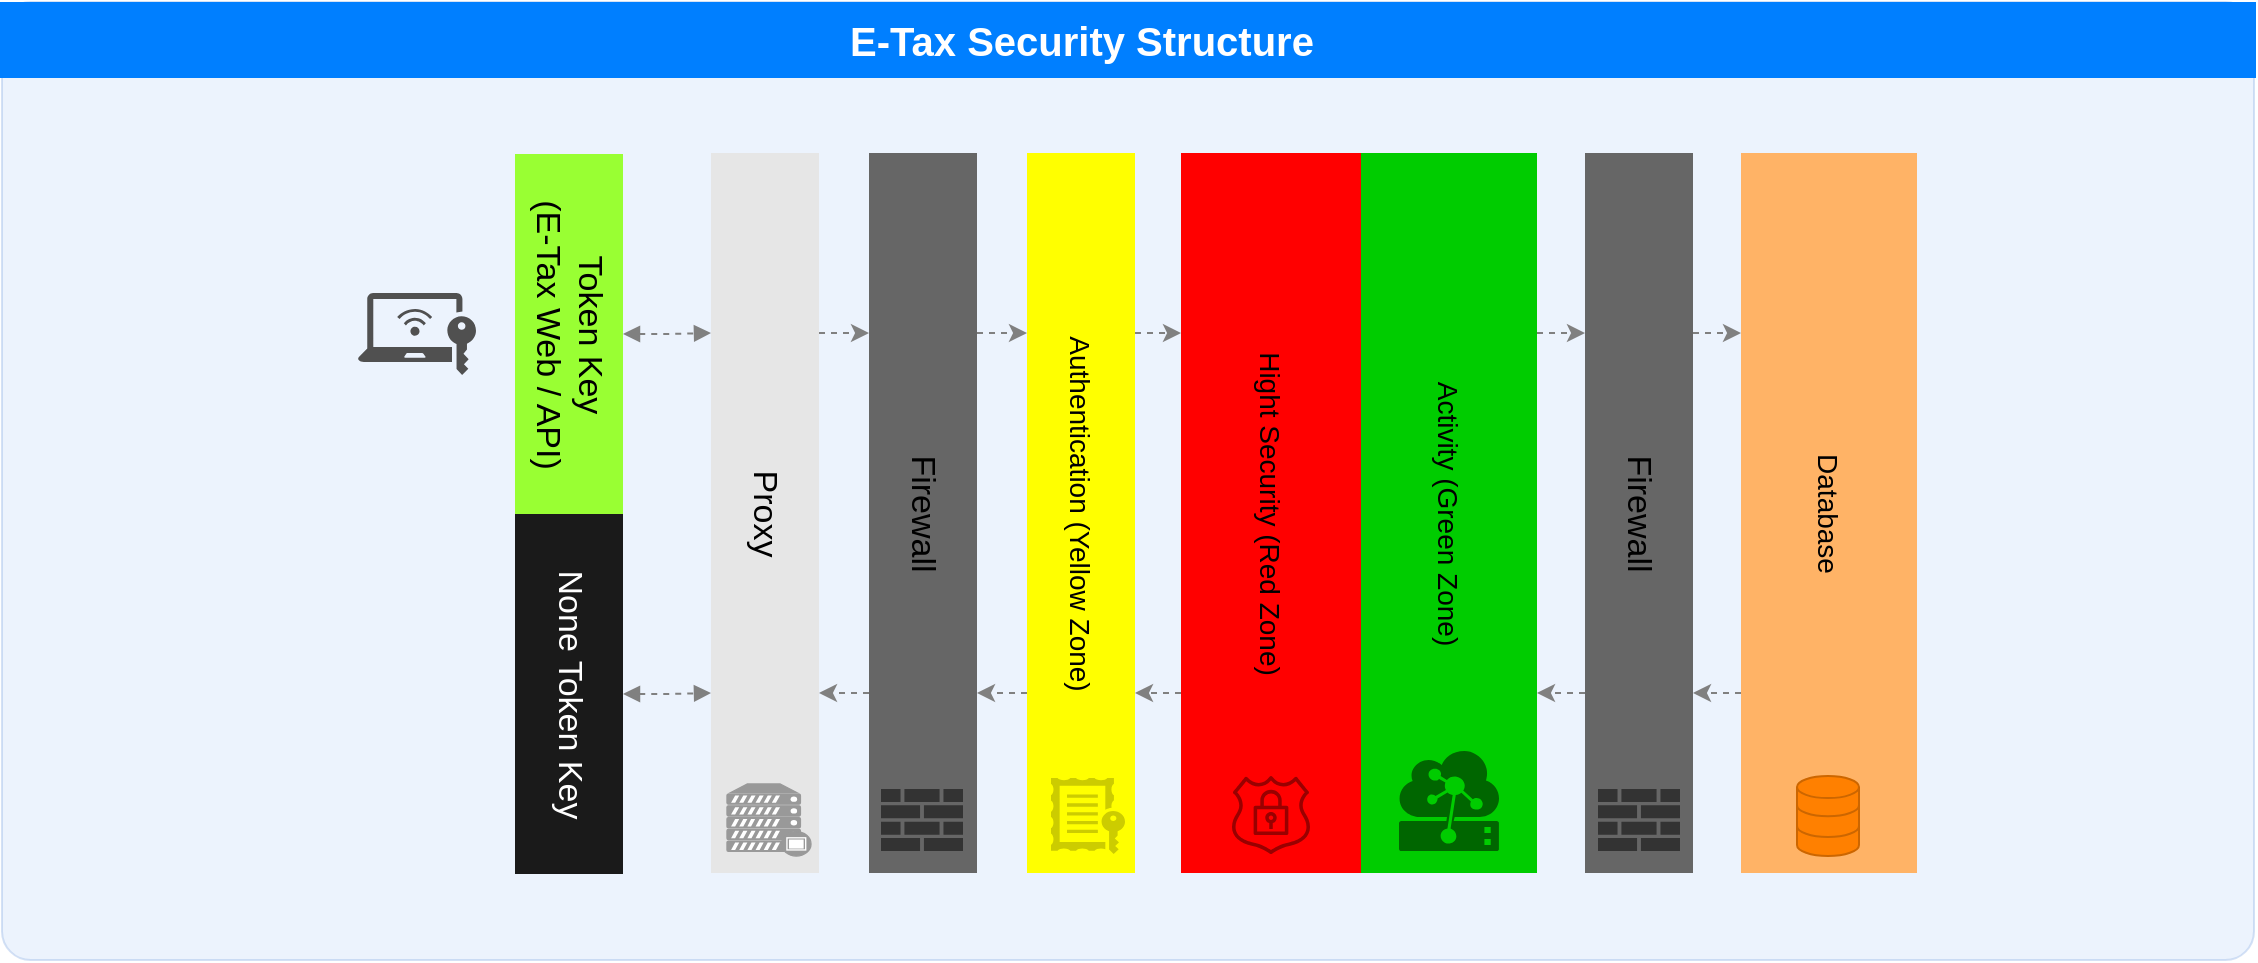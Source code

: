 <mxfile version="10.8.0" type="github"><diagram id="PLV-qCMO3cA54Ll05hI7" name="Page-1"><mxGraphModel dx="1220" dy="679" grid="0" gridSize="10" guides="1" tooltips="1" connect="1" arrows="1" fold="1" page="1" pageScale="1" pageWidth="1169" pageHeight="827" math="0" shadow="0"><root><mxCell id="0"/><mxCell id="1" parent="0"/><mxCell id="4-ckPs7uLOavXwWLIhGH-2" value="" style="rounded=1;whiteSpace=wrap;html=1;strokeColor=#A9C4EB;strokeWidth=1;fillColor=#dae8fc;fontSize=12;align=center;arcSize=3;opacity=50;" vertex="1" parent="1"><mxGeometry x="21" y="80" width="1126" height="479" as="geometry"/></mxCell><mxCell id="4-ckPs7uLOavXwWLIhGH-54" value="" style="rounded=0;whiteSpace=wrap;html=1;strokeColor=none;strokeWidth=1;fillColor=#007FFF;gradientColor=none;fontSize=17;fontColor=#FFFFFF;align=center;" vertex="1" parent="1"><mxGeometry x="20" y="80" width="1128" height="38" as="geometry"/></mxCell><mxCell id="4-ckPs7uLOavXwWLIhGH-1" value="E-Tax Security Structure" style="text;html=1;strokeColor=none;fillColor=none;align=center;verticalAlign=middle;whiteSpace=wrap;rounded=0;fontStyle=1;fontSize=20;fontColor=#FFFFFF;" vertex="1" parent="1"><mxGeometry x="431" y="80" width="260" height="38" as="geometry"/></mxCell><mxCell id="4-ckPs7uLOavXwWLIhGH-25" style="edgeStyle=orthogonalEdgeStyle;rounded=0;orthogonalLoop=1;jettySize=auto;html=1;exitX=0.75;exitY=1;exitDx=0;exitDy=0;entryX=0.75;entryY=0;entryDx=0;entryDy=0;dashed=1;strokeColor=#808080;fontSize=17;" edge="1" parent="1" source="4-ckPs7uLOavXwWLIhGH-3" target="4-ckPs7uLOavXwWLIhGH-6"><mxGeometry relative="1" as="geometry"/></mxCell><mxCell id="4-ckPs7uLOavXwWLIhGH-3" value="Hight Security (Red Zone)" style="whiteSpace=wrap;html=1;dashed=1;strokeColor=none;strokeWidth=2;fillColor=#FF0000;fontFamily=Helvetica;fontSize=14;fontColor=#000000;fontStyle=0;rotation=90;align=center;" vertex="1" parent="1"><mxGeometry x="475.5" y="290.5" width="360" height="90" as="geometry"/></mxCell><mxCell id="4-ckPs7uLOavXwWLIhGH-21" style="edgeStyle=orthogonalEdgeStyle;rounded=0;orthogonalLoop=1;jettySize=auto;html=1;exitX=0.25;exitY=0;exitDx=0;exitDy=0;entryX=0.25;entryY=1;entryDx=0;entryDy=0;dashed=1;strokeColor=#808080;fontSize=17;" edge="1" parent="1" source="4-ckPs7uLOavXwWLIhGH-4" target="4-ckPs7uLOavXwWLIhGH-13"><mxGeometry relative="1" as="geometry"/></mxCell><mxCell id="4-ckPs7uLOavXwWLIhGH-4" value="Activity (Green Zone)" style="whiteSpace=wrap;html=1;dashed=1;strokeColor=none;strokeWidth=2;fillColor=#00CC00;fontFamily=Helvetica;fontSize=14;fontColor=#000000;fontStyle=0;rotation=90;align=center;" vertex="1" parent="1"><mxGeometry x="564.5" y="291.5" width="360" height="88" as="geometry"/></mxCell><mxCell id="4-ckPs7uLOavXwWLIhGH-19" style="edgeStyle=orthogonalEdgeStyle;rounded=0;orthogonalLoop=1;jettySize=auto;html=1;exitX=0.75;exitY=1;exitDx=0;exitDy=0;entryX=0.75;entryY=0;entryDx=0;entryDy=0;dashed=1;strokeColor=#808080;fontSize=17;" edge="1" parent="1" source="4-ckPs7uLOavXwWLIhGH-5" target="4-ckPs7uLOavXwWLIhGH-13"><mxGeometry relative="1" as="geometry"/></mxCell><mxCell id="4-ckPs7uLOavXwWLIhGH-5" value="Database" style="whiteSpace=wrap;html=1;dashed=1;strokeColor=none;strokeWidth=2;fillColor=#FFB366;fontFamily=Helvetica;fontSize=14;fontColor=#000000;fontStyle=0;rotation=90;align=center;" vertex="1" parent="1"><mxGeometry x="754.5" y="291.5" width="360" height="88" as="geometry"/></mxCell><mxCell id="4-ckPs7uLOavXwWLIhGH-24" style="edgeStyle=orthogonalEdgeStyle;rounded=0;orthogonalLoop=1;jettySize=auto;html=1;exitX=0.25;exitY=0;exitDx=0;exitDy=0;entryX=0.25;entryY=1;entryDx=0;entryDy=0;dashed=1;strokeColor=#808080;fontSize=17;" edge="1" parent="1" source="4-ckPs7uLOavXwWLIhGH-6" target="4-ckPs7uLOavXwWLIhGH-3"><mxGeometry relative="1" as="geometry"/></mxCell><mxCell id="4-ckPs7uLOavXwWLIhGH-26" style="edgeStyle=orthogonalEdgeStyle;rounded=0;orthogonalLoop=1;jettySize=auto;html=1;exitX=0.75;exitY=1;exitDx=0;exitDy=0;entryX=0.75;entryY=0;entryDx=0;entryDy=0;dashed=1;strokeColor=#808080;fontSize=17;" edge="1" parent="1" source="4-ckPs7uLOavXwWLIhGH-6" target="4-ckPs7uLOavXwWLIhGH-9"><mxGeometry relative="1" as="geometry"/></mxCell><mxCell id="4-ckPs7uLOavXwWLIhGH-6" value="Authentication (Yellow Zone)" style="whiteSpace=wrap;html=1;dashed=1;strokeColor=none;strokeWidth=2;fillColor=#FFFF00;fontFamily=Helvetica;fontSize=14;fontColor=#000000;fontStyle=0;rotation=90;align=center;" vertex="1" parent="1"><mxGeometry x="380.5" y="308.5" width="360" height="54" as="geometry"/></mxCell><mxCell id="4-ckPs7uLOavXwWLIhGH-20" style="edgeStyle=orthogonalEdgeStyle;rounded=0;orthogonalLoop=1;jettySize=auto;html=1;exitX=0.25;exitY=0;exitDx=0;exitDy=0;entryX=0.25;entryY=1;entryDx=0;entryDy=0;dashed=1;strokeColor=#808080;fontSize=17;" edge="1" parent="1" source="4-ckPs7uLOavXwWLIhGH-13" target="4-ckPs7uLOavXwWLIhGH-5"><mxGeometry relative="1" as="geometry"/></mxCell><mxCell id="4-ckPs7uLOavXwWLIhGH-22" style="edgeStyle=orthogonalEdgeStyle;rounded=0;orthogonalLoop=1;jettySize=auto;html=1;exitX=0.75;exitY=1;exitDx=0;exitDy=0;entryX=0.75;entryY=0;entryDx=0;entryDy=0;dashed=1;strokeColor=#808080;fontSize=17;" edge="1" parent="1" source="4-ckPs7uLOavXwWLIhGH-13" target="4-ckPs7uLOavXwWLIhGH-4"><mxGeometry relative="1" as="geometry"/></mxCell><mxCell id="4-ckPs7uLOavXwWLIhGH-27" style="edgeStyle=orthogonalEdgeStyle;rounded=0;orthogonalLoop=1;jettySize=auto;html=1;exitX=0.25;exitY=0;exitDx=0;exitDy=0;entryX=0.25;entryY=1;entryDx=0;entryDy=0;dashed=1;strokeColor=#808080;fontSize=17;" edge="1" parent="1" source="4-ckPs7uLOavXwWLIhGH-9" target="4-ckPs7uLOavXwWLIhGH-6"><mxGeometry relative="1" as="geometry"/></mxCell><mxCell id="4-ckPs7uLOavXwWLIhGH-33" value="" style="shadow=0;dashed=0;html=1;strokeColor=none;labelPosition=center;verticalLabelPosition=bottom;verticalAlign=top;align=center;shape=mxgraph.mscae.cloud.iot_edge;fillColor=#006600;pointerEvents=1;fontSize=12;fontColor=#999999;" vertex="1" parent="1"><mxGeometry x="719.5" y="454.5" width="50" height="50" as="geometry"/></mxCell><mxCell id="4-ckPs7uLOavXwWLIhGH-13" value="Firewall" style="whiteSpace=wrap;html=1;dashed=1;strokeColor=none;strokeWidth=2;fillColor=#666666;fontFamily=Helvetica;fontSize=17;fontColor=#000000;fontStyle=0;rotation=90;align=center;" vertex="1" parent="1"><mxGeometry x="659.5" y="308.5" width="360" height="54" as="geometry"/></mxCell><mxCell id="4-ckPs7uLOavXwWLIhGH-28" value="" style="html=1;verticalLabelPosition=bottom;align=center;labelBackgroundColor=#ffffff;verticalAlign=top;strokeWidth=1;strokeColor=#CC6600;fillColor=#FF8000;shadow=0;dashed=0;shape=mxgraph.ios7.icons.data;fontSize=17;" vertex="1" parent="1"><mxGeometry x="918.5" y="467" width="31" height="40" as="geometry"/></mxCell><mxCell id="4-ckPs7uLOavXwWLIhGH-47" style="edgeStyle=orthogonalEdgeStyle;rounded=0;orthogonalLoop=1;jettySize=auto;html=1;exitX=0.75;exitY=1;exitDx=0;exitDy=0;entryX=0.75;entryY=0;entryDx=0;entryDy=0;dashed=1;strokeColor=#808080;fontSize=17;fontColor=#FFFFFF;" edge="1" parent="1" source="4-ckPs7uLOavXwWLIhGH-9" target="4-ckPs7uLOavXwWLIhGH-44"><mxGeometry relative="1" as="geometry"/></mxCell><mxCell id="4-ckPs7uLOavXwWLIhGH-9" value="Firewall" style="whiteSpace=wrap;html=1;dashed=1;strokeColor=none;strokeWidth=2;fillColor=#666666;fontFamily=Helvetica;fontSize=17;fontColor=#000000;fontStyle=0;rotation=90;align=center;" vertex="1" parent="1"><mxGeometry x="301.5" y="308.5" width="360" height="54" as="geometry"/></mxCell><mxCell id="4-ckPs7uLOavXwWLIhGH-30" value="" style="outlineConnect=0;fontColor=#232F3E;gradientColor=none;fillColor=#990000;strokeColor=none;dashed=0;verticalLabelPosition=bottom;verticalAlign=top;align=center;html=1;fontSize=12;fontStyle=0;aspect=fixed;pointerEvents=1;shape=mxgraph.aws4.ssl_padlock;" vertex="1" parent="1"><mxGeometry x="635.5" y="467" width="40" height="39" as="geometry"/></mxCell><mxCell id="4-ckPs7uLOavXwWLIhGH-38" value="" style="pointerEvents=1;shadow=0;dashed=0;html=1;strokeColor=none;labelPosition=center;verticalLabelPosition=bottom;verticalAlign=top;outlineConnect=0;align=center;shape=mxgraph.office.concepts.firewall;fillColor=#333333;fontSize=17;" vertex="1" parent="1"><mxGeometry x="460.5" y="473.5" width="41" height="31" as="geometry"/></mxCell><mxCell id="4-ckPs7uLOavXwWLIhGH-39" value="" style="pointerEvents=1;shadow=0;dashed=0;html=1;strokeColor=none;labelPosition=center;verticalLabelPosition=bottom;verticalAlign=top;outlineConnect=0;align=center;shape=mxgraph.office.concepts.firewall;fillColor=#333333;fontSize=17;" vertex="1" parent="1"><mxGeometry x="819" y="473.5" width="41" height="31" as="geometry"/></mxCell><mxCell id="4-ckPs7uLOavXwWLIhGH-40" value="" style="pointerEvents=1;shadow=0;dashed=0;html=1;strokeColor=none;fillColor=#CCCC00;labelPosition=center;verticalLabelPosition=bottom;verticalAlign=top;outlineConnect=0;align=center;shape=mxgraph.office.concepts.license;fontSize=17;" vertex="1" parent="1"><mxGeometry x="545.5" y="468" width="37" height="38" as="geometry"/></mxCell><mxCell id="4-ckPs7uLOavXwWLIhGH-41" value="" style="pointerEvents=1;shadow=0;dashed=0;html=1;strokeColor=none;fillColor=#505050;labelPosition=center;verticalLabelPosition=bottom;verticalAlign=top;outlineConnect=0;align=center;shape=mxgraph.office.concepts.remote_access;fontSize=17;" vertex="1" parent="1"><mxGeometry x="199" y="225.5" width="59" height="41" as="geometry"/></mxCell><mxCell id="4-ckPs7uLOavXwWLIhGH-50" style="edgeStyle=orthogonalEdgeStyle;rounded=0;orthogonalLoop=1;jettySize=auto;html=1;exitX=0.5;exitY=0;exitDx=0;exitDy=0;entryX=0.25;entryY=1;entryDx=0;entryDy=0;dashed=1;startArrow=block;startFill=1;endArrow=block;endFill=1;strokeColor=#808080;fontSize=17;fontColor=#FFFFFF;" edge="1" parent="1" source="4-ckPs7uLOavXwWLIhGH-42" target="4-ckPs7uLOavXwWLIhGH-44"><mxGeometry relative="1" as="geometry"/></mxCell><mxCell id="4-ckPs7uLOavXwWLIhGH-42" value="Token Key&lt;br&gt;(E-Tax Web / API)&lt;br&gt;" style="whiteSpace=wrap;html=1;dashed=1;strokeColor=none;strokeWidth=2;fillColor=#99FF33;fontFamily=Helvetica;fontSize=17;fontColor=#000000;fontStyle=0;rotation=90;align=center;" vertex="1" parent="1"><mxGeometry x="214.5" y="219" width="180" height="54" as="geometry"/></mxCell><mxCell id="4-ckPs7uLOavXwWLIhGH-51" style="edgeStyle=orthogonalEdgeStyle;rounded=0;orthogonalLoop=1;jettySize=auto;html=1;exitX=0.5;exitY=0;exitDx=0;exitDy=0;entryX=0.75;entryY=1;entryDx=0;entryDy=0;dashed=1;startArrow=block;startFill=1;endArrow=block;endFill=1;strokeColor=#808080;fontSize=17;fontColor=#FFFFFF;" edge="1" parent="1" source="4-ckPs7uLOavXwWLIhGH-43" target="4-ckPs7uLOavXwWLIhGH-44"><mxGeometry relative="1" as="geometry"/></mxCell><mxCell id="4-ckPs7uLOavXwWLIhGH-43" value="None Token Key" style="whiteSpace=wrap;html=1;dashed=1;strokeColor=none;strokeWidth=2;fillColor=#1A1A1A;fontFamily=Helvetica;fontSize=17;fontColor=#FFFFFF;fontStyle=0;rotation=90;align=center;" vertex="1" parent="1"><mxGeometry x="214.5" y="399" width="180" height="54" as="geometry"/></mxCell><mxCell id="4-ckPs7uLOavXwWLIhGH-46" style="edgeStyle=orthogonalEdgeStyle;rounded=0;orthogonalLoop=1;jettySize=auto;html=1;exitX=0.25;exitY=0;exitDx=0;exitDy=0;entryX=0.25;entryY=1;entryDx=0;entryDy=0;dashed=1;strokeColor=#808080;fontSize=17;fontColor=#FFFFFF;" edge="1" parent="1" source="4-ckPs7uLOavXwWLIhGH-44" target="4-ckPs7uLOavXwWLIhGH-9"><mxGeometry relative="1" as="geometry"/></mxCell><mxCell id="4-ckPs7uLOavXwWLIhGH-44" value="Proxy" style="whiteSpace=wrap;html=1;dashed=1;strokeColor=none;strokeWidth=2;fillColor=#E6E6E6;fontFamily=Helvetica;fontSize=17;fontColor=#000000;fontStyle=0;rotation=90;align=center;" vertex="1" parent="1"><mxGeometry x="222.5" y="308.5" width="360" height="54" as="geometry"/></mxCell><mxCell id="4-ckPs7uLOavXwWLIhGH-45" value="" style="fontColor=#0066CC;verticalAlign=top;verticalLabelPosition=bottom;labelPosition=center;align=center;html=1;outlineConnect=0;fillColor=#999999;strokeColor=#999999;gradientColor=none;gradientDirection=north;strokeWidth=2;shape=mxgraph.networks.proxy_server;" vertex="1" parent="1"><mxGeometry x="383.5" y="471" width="42" height="36" as="geometry"/></mxCell><mxCell id="4-ckPs7uLOavXwWLIhGH-52" value="" style="shape=image;html=1;verticalAlign=top;verticalLabelPosition=bottom;labelBackgroundColor=#ffffff;imageAspect=0;aspect=fixed;image=https://cdn0.iconfinder.com/data/icons/kameleon-free-pack/110/Hacker-128.png;strokeColor=#999999;strokeWidth=1;fillColor=#99FF33;gradientColor=#3399FF;fontSize=17;fontColor=#FFFFFF;align=center;" vertex="1" parent="1"><mxGeometry x="179.5" y="371" width="98" height="98" as="geometry"/></mxCell></root></mxGraphModel></diagram></mxfile>